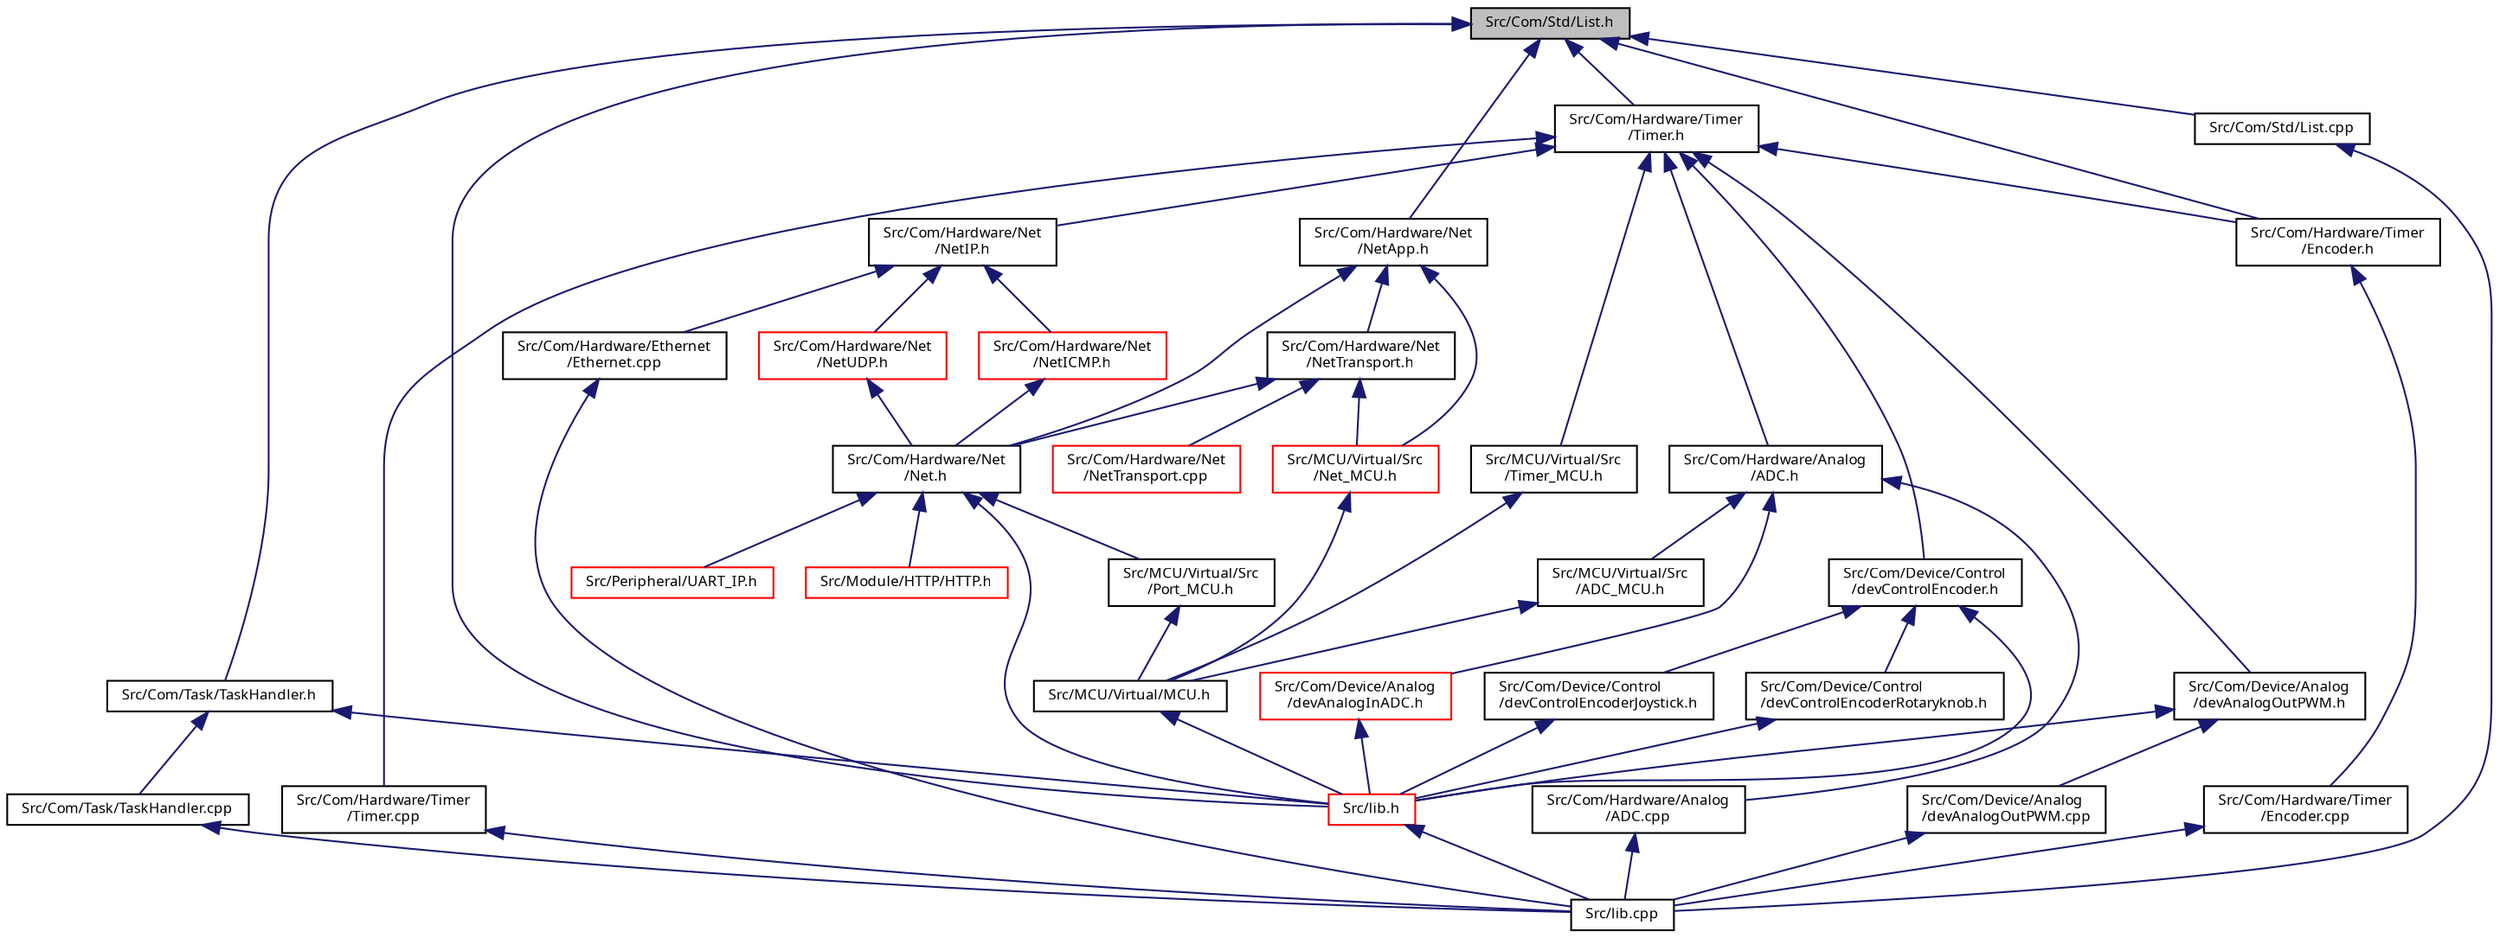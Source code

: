 digraph "Src/Com/Std/List.h"
{
  edge [fontname="Sans",fontsize="8",labelfontname="Sans",labelfontsize="8"];
  node [fontname="Sans",fontsize="8",shape=record];
  Node1 [label="Src/Com/Std/List.h",height=0.2,width=0.4,color="black", fillcolor="grey75", style="filled", fontcolor="black"];
  Node1 -> Node2 [dir="back",color="midnightblue",fontsize="8",style="solid",fontname="Sans"];
  Node2 [label="Src/Com/Hardware/Net\l/NetApp.h",height=0.2,width=0.4,color="black", fillcolor="white", style="filled",URL="$_net_app_8h_source.html"];
  Node2 -> Node3 [dir="back",color="midnightblue",fontsize="8",style="solid",fontname="Sans"];
  Node3 [label="Src/Com/Hardware/Net\l/Net.h",height=0.2,width=0.4,color="black", fillcolor="white", style="filled",URL="$_net_8h.html"];
  Node3 -> Node4 [dir="back",color="midnightblue",fontsize="8",style="solid",fontname="Sans"];
  Node4 [label="Src/lib.h",height=0.2,width=0.4,color="red", fillcolor="white", style="filled",URL="$lib_8h.html",tooltip="Library main include file. "];
  Node4 -> Node5 [dir="back",color="midnightblue",fontsize="8",style="solid",fontname="Sans"];
  Node5 [label="Src/lib.cpp",height=0.2,width=0.4,color="black", fillcolor="white", style="filled",URL="$lib_8cpp.html",tooltip="Summary of complete library code. "];
  Node3 -> Node6 [dir="back",color="midnightblue",fontsize="8",style="solid",fontname="Sans"];
  Node6 [label="Src/MCU/Virtual/Src\l/Port_MCU.h",height=0.2,width=0.4,color="black", fillcolor="white", style="filled",URL="$_port___m_c_u_8h_source.html"];
  Node6 -> Node7 [dir="back",color="midnightblue",fontsize="8",style="solid",fontname="Sans"];
  Node7 [label="Src/MCU/Virtual/MCU.h",height=0.2,width=0.4,color="black", fillcolor="white", style="filled",URL="$_m_c_u_8h.html",tooltip="Include controller specific header files. "];
  Node7 -> Node4 [dir="back",color="midnightblue",fontsize="8",style="solid",fontname="Sans"];
  Node3 -> Node8 [dir="back",color="midnightblue",fontsize="8",style="solid",fontname="Sans"];
  Node8 [label="Src/Module/HTTP/HTTP.h",height=0.2,width=0.4,color="red", fillcolor="white", style="filled",URL="$_h_t_t_p_2_h_t_t_p_8h_source.html"];
  Node3 -> Node9 [dir="back",color="midnightblue",fontsize="8",style="solid",fontname="Sans"];
  Node9 [label="Src/Peripheral/UART_IP.h",height=0.2,width=0.4,color="red", fillcolor="white", style="filled",URL="$_u_a_r_t___i_p_8h.html"];
  Node2 -> Node10 [dir="back",color="midnightblue",fontsize="8",style="solid",fontname="Sans"];
  Node10 [label="Src/Com/Hardware/Net\l/NetTransport.h",height=0.2,width=0.4,color="black", fillcolor="white", style="filled",URL="$_net_transport_8h_source.html"];
  Node10 -> Node3 [dir="back",color="midnightblue",fontsize="8",style="solid",fontname="Sans"];
  Node10 -> Node11 [dir="back",color="midnightblue",fontsize="8",style="solid",fontname="Sans"];
  Node11 [label="Src/Com/Hardware/Net\l/NetTransport.cpp",height=0.2,width=0.4,color="red", fillcolor="white", style="filled",URL="$_net_transport_8cpp_source.html"];
  Node10 -> Node12 [dir="back",color="midnightblue",fontsize="8",style="solid",fontname="Sans"];
  Node12 [label="Src/MCU/Virtual/Src\l/Net_MCU.h",height=0.2,width=0.4,color="red", fillcolor="white", style="filled",URL="$_net___m_c_u_8h_source.html"];
  Node12 -> Node7 [dir="back",color="midnightblue",fontsize="8",style="solid",fontname="Sans"];
  Node2 -> Node12 [dir="back",color="midnightblue",fontsize="8",style="solid",fontname="Sans"];
  Node1 -> Node4 [dir="back",color="midnightblue",fontsize="8",style="solid",fontname="Sans"];
  Node1 -> Node13 [dir="back",color="midnightblue",fontsize="8",style="solid",fontname="Sans"];
  Node13 [label="Src/Com/Task/TaskHandler.h",height=0.2,width=0.4,color="black", fillcolor="white", style="filled",URL="$_task_handler_8h.html"];
  Node13 -> Node4 [dir="back",color="midnightblue",fontsize="8",style="solid",fontname="Sans"];
  Node13 -> Node14 [dir="back",color="midnightblue",fontsize="8",style="solid",fontname="Sans"];
  Node14 [label="Src/Com/Task/TaskHandler.cpp",height=0.2,width=0.4,color="black", fillcolor="white", style="filled",URL="$_task_handler_8cpp.html"];
  Node14 -> Node5 [dir="back",color="midnightblue",fontsize="8",style="solid",fontname="Sans"];
  Node1 -> Node15 [dir="back",color="midnightblue",fontsize="8",style="solid",fontname="Sans"];
  Node15 [label="Src/Com/Hardware/Timer\l/Encoder.h",height=0.2,width=0.4,color="black", fillcolor="white", style="filled",URL="$_encoder_8h.html"];
  Node15 -> Node16 [dir="back",color="midnightblue",fontsize="8",style="solid",fontname="Sans"];
  Node16 [label="Src/Com/Hardware/Timer\l/Encoder.cpp",height=0.2,width=0.4,color="black", fillcolor="white", style="filled",URL="$_encoder_8cpp.html"];
  Node16 -> Node5 [dir="back",color="midnightblue",fontsize="8",style="solid",fontname="Sans"];
  Node1 -> Node17 [dir="back",color="midnightblue",fontsize="8",style="solid",fontname="Sans"];
  Node17 [label="Src/Com/Hardware/Timer\l/Timer.h",height=0.2,width=0.4,color="black", fillcolor="white", style="filled",URL="$_hardware_2_timer_2_timer_8h_source.html"];
  Node17 -> Node18 [dir="back",color="midnightblue",fontsize="8",style="solid",fontname="Sans"];
  Node18 [label="Src/Com/Hardware/Net\l/NetIP.h",height=0.2,width=0.4,color="black", fillcolor="white", style="filled",URL="$_net_i_p_8h_source.html"];
  Node18 -> Node19 [dir="back",color="midnightblue",fontsize="8",style="solid",fontname="Sans"];
  Node19 [label="Src/Com/Hardware/Net\l/NetUDP.h",height=0.2,width=0.4,color="red", fillcolor="white", style="filled",URL="$_net_u_d_p_8h_source.html"];
  Node19 -> Node3 [dir="back",color="midnightblue",fontsize="8",style="solid",fontname="Sans"];
  Node18 -> Node20 [dir="back",color="midnightblue",fontsize="8",style="solid",fontname="Sans"];
  Node20 [label="Src/Com/Hardware/Net\l/NetICMP.h",height=0.2,width=0.4,color="red", fillcolor="white", style="filled",URL="$_net_i_c_m_p_8h_source.html"];
  Node20 -> Node3 [dir="back",color="midnightblue",fontsize="8",style="solid",fontname="Sans"];
  Node18 -> Node21 [dir="back",color="midnightblue",fontsize="8",style="solid",fontname="Sans"];
  Node21 [label="Src/Com/Hardware/Ethernet\l/Ethernet.cpp",height=0.2,width=0.4,color="black", fillcolor="white", style="filled",URL="$_ethernet_8cpp_source.html"];
  Node21 -> Node5 [dir="back",color="midnightblue",fontsize="8",style="solid",fontname="Sans"];
  Node17 -> Node22 [dir="back",color="midnightblue",fontsize="8",style="solid",fontname="Sans"];
  Node22 [label="Src/Com/Device/Analog\l/devAnalogOutPWM.h",height=0.2,width=0.4,color="black", fillcolor="white", style="filled",URL="$dev_analog_out_p_w_m_8h.html"];
  Node22 -> Node4 [dir="back",color="midnightblue",fontsize="8",style="solid",fontname="Sans"];
  Node22 -> Node23 [dir="back",color="midnightblue",fontsize="8",style="solid",fontname="Sans"];
  Node23 [label="Src/Com/Device/Analog\l/devAnalogOutPWM.cpp",height=0.2,width=0.4,color="black", fillcolor="white", style="filled",URL="$dev_analog_out_p_w_m_8cpp.html"];
  Node23 -> Node5 [dir="back",color="midnightblue",fontsize="8",style="solid",fontname="Sans"];
  Node17 -> Node24 [dir="back",color="midnightblue",fontsize="8",style="solid",fontname="Sans"];
  Node24 [label="Src/Com/Device/Control\l/devControlEncoder.h",height=0.2,width=0.4,color="black", fillcolor="white", style="filled",URL="$dev_control_encoder_8h.html"];
  Node24 -> Node4 [dir="back",color="midnightblue",fontsize="8",style="solid",fontname="Sans"];
  Node24 -> Node25 [dir="back",color="midnightblue",fontsize="8",style="solid",fontname="Sans"];
  Node25 [label="Src/Com/Device/Control\l/devControlEncoderJoystick.h",height=0.2,width=0.4,color="black", fillcolor="white", style="filled",URL="$dev_control_encoder_joystick_8h.html"];
  Node25 -> Node4 [dir="back",color="midnightblue",fontsize="8",style="solid",fontname="Sans"];
  Node24 -> Node26 [dir="back",color="midnightblue",fontsize="8",style="solid",fontname="Sans"];
  Node26 [label="Src/Com/Device/Control\l/devControlEncoderRotaryknob.h",height=0.2,width=0.4,color="black", fillcolor="white", style="filled",URL="$dev_control_encoder_rotaryknob_8h.html"];
  Node26 -> Node4 [dir="back",color="midnightblue",fontsize="8",style="solid",fontname="Sans"];
  Node17 -> Node27 [dir="back",color="midnightblue",fontsize="8",style="solid",fontname="Sans"];
  Node27 [label="Src/Com/Hardware/Analog\l/ADC.h",height=0.2,width=0.4,color="black", fillcolor="white", style="filled",URL="$_a_d_c_8h.html"];
  Node27 -> Node28 [dir="back",color="midnightblue",fontsize="8",style="solid",fontname="Sans"];
  Node28 [label="Src/Com/Device/Analog\l/devAnalogInADC.h",height=0.2,width=0.4,color="red", fillcolor="white", style="filled",URL="$dev_analog_in_a_d_c_8h.html"];
  Node28 -> Node4 [dir="back",color="midnightblue",fontsize="8",style="solid",fontname="Sans"];
  Node27 -> Node29 [dir="back",color="midnightblue",fontsize="8",style="solid",fontname="Sans"];
  Node29 [label="Src/Com/Hardware/Analog\l/ADC.cpp",height=0.2,width=0.4,color="black", fillcolor="white", style="filled",URL="$_a_d_c_8cpp.html"];
  Node29 -> Node5 [dir="back",color="midnightblue",fontsize="8",style="solid",fontname="Sans"];
  Node27 -> Node30 [dir="back",color="midnightblue",fontsize="8",style="solid",fontname="Sans"];
  Node30 [label="Src/MCU/Virtual/Src\l/ADC_MCU.h",height=0.2,width=0.4,color="black", fillcolor="white", style="filled",URL="$_a_d_c___m_c_u_8h_source.html"];
  Node30 -> Node7 [dir="back",color="midnightblue",fontsize="8",style="solid",fontname="Sans"];
  Node17 -> Node15 [dir="back",color="midnightblue",fontsize="8",style="solid",fontname="Sans"];
  Node17 -> Node31 [dir="back",color="midnightblue",fontsize="8",style="solid",fontname="Sans"];
  Node31 [label="Src/Com/Hardware/Timer\l/Timer.cpp",height=0.2,width=0.4,color="black", fillcolor="white", style="filled",URL="$_hardware_2_timer_2_timer_8cpp_source.html"];
  Node31 -> Node5 [dir="back",color="midnightblue",fontsize="8",style="solid",fontname="Sans"];
  Node17 -> Node32 [dir="back",color="midnightblue",fontsize="8",style="solid",fontname="Sans"];
  Node32 [label="Src/MCU/Virtual/Src\l/Timer_MCU.h",height=0.2,width=0.4,color="black", fillcolor="white", style="filled",URL="$_timer___m_c_u_8h.html"];
  Node32 -> Node7 [dir="back",color="midnightblue",fontsize="8",style="solid",fontname="Sans"];
  Node1 -> Node33 [dir="back",color="midnightblue",fontsize="8",style="solid",fontname="Sans"];
  Node33 [label="Src/Com/Std/List.cpp",height=0.2,width=0.4,color="black", fillcolor="white", style="filled",URL="$_list_8cpp.html"];
  Node33 -> Node5 [dir="back",color="midnightblue",fontsize="8",style="solid",fontname="Sans"];
}
